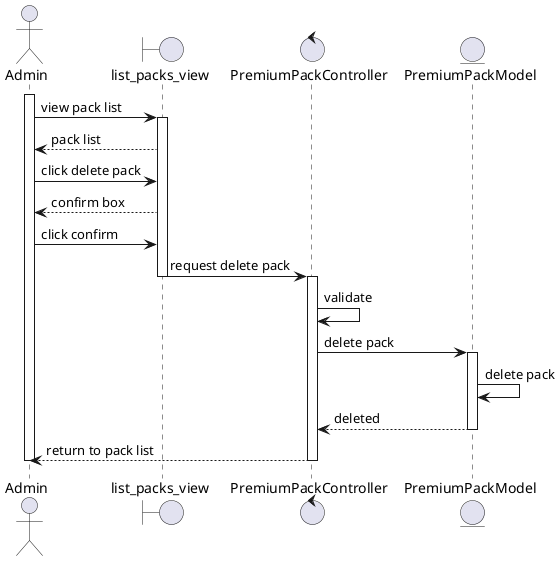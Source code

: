 @startuml
actor Admin
boundary list_packs_view
control PremiumPackController
entity PremiumPackModel

activate Admin
Admin -> list_packs_view: view pack list
activate list_packs_view
Admin <-- list_packs_view: pack list
Admin -> list_packs_view: click delete pack
Admin <-- list_packs_view: confirm box
Admin -> list_packs_view: click confirm
list_packs_view-> PremiumPackController: request delete pack
deactivate list_packs_view
activate PremiumPackController
PremiumPackController -> PremiumPackController : validate
PremiumPackController -> PremiumPackModel : delete pack
activate PremiumPackModel
PremiumPackModel ->PremiumPackModel:delete pack
PremiumPackModel --> PremiumPackController : deleted
deactivate PremiumPackModel
PremiumPackController --> Admin: return to pack list
deactivate PremiumPackController
deactivate Admin

@enduml